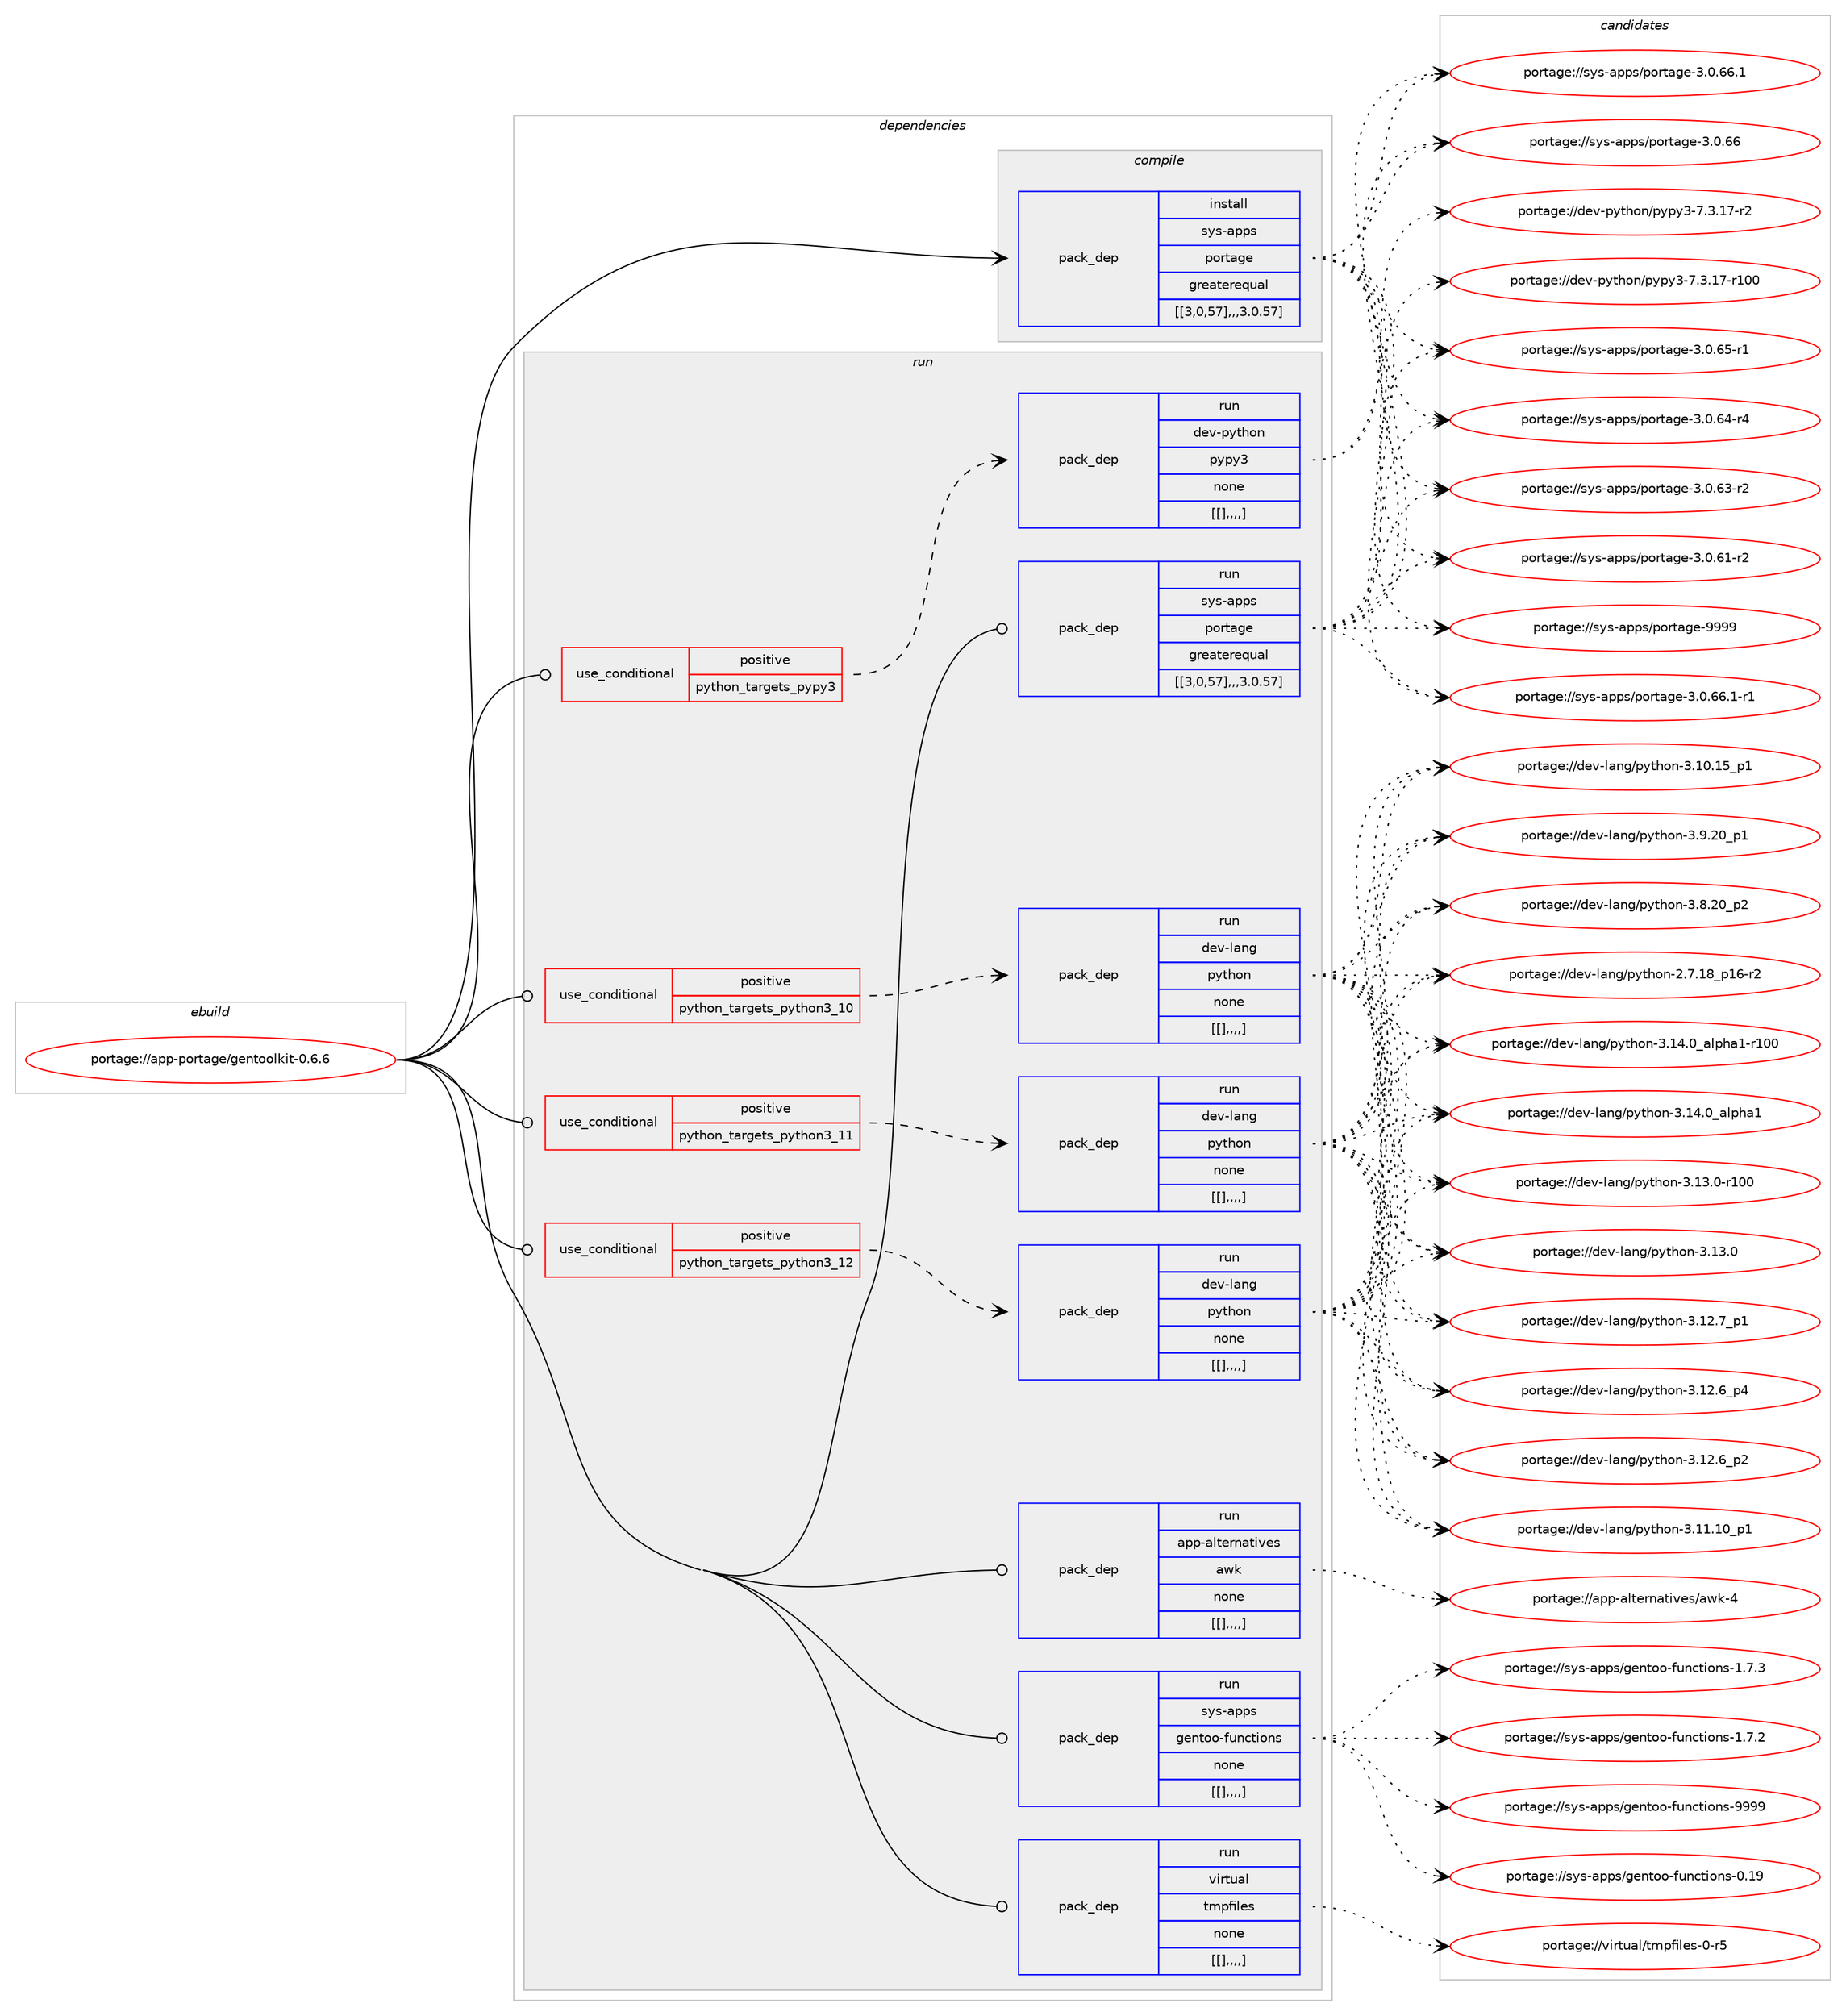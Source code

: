 digraph prolog {

# *************
# Graph options
# *************

newrank=true;
concentrate=true;
compound=true;
graph [rankdir=LR,fontname=Helvetica,fontsize=10,ranksep=1.5];#, ranksep=2.5, nodesep=0.2];
edge  [arrowhead=vee];
node  [fontname=Helvetica,fontsize=10];

# **********
# The ebuild
# **********

subgraph cluster_leftcol {
color=gray;
label=<<i>ebuild</i>>;
id [label="portage://app-portage/gentoolkit-0.6.6", color=red, width=4, href="../app-portage/gentoolkit-0.6.6.svg"];
}

# ****************
# The dependencies
# ****************

subgraph cluster_midcol {
color=gray;
label=<<i>dependencies</i>>;
subgraph cluster_compile {
fillcolor="#eeeeee";
style=filled;
label=<<i>compile</i>>;
subgraph pack37090 {
dependency53073 [label=<<TABLE BORDER="0" CELLBORDER="1" CELLSPACING="0" CELLPADDING="4" WIDTH="220"><TR><TD ROWSPAN="6" CELLPADDING="30">pack_dep</TD></TR><TR><TD WIDTH="110">install</TD></TR><TR><TD>sys-apps</TD></TR><TR><TD>portage</TD></TR><TR><TD>greaterequal</TD></TR><TR><TD>[[3,0,57],,,3.0.57]</TD></TR></TABLE>>, shape=none, color=blue];
}
id:e -> dependency53073:w [weight=20,style="solid",arrowhead="vee"];
}
subgraph cluster_compileandrun {
fillcolor="#eeeeee";
style=filled;
label=<<i>compile and run</i>>;
}
subgraph cluster_run {
fillcolor="#eeeeee";
style=filled;
label=<<i>run</i>>;
subgraph cond15467 {
dependency53120 [label=<<TABLE BORDER="0" CELLBORDER="1" CELLSPACING="0" CELLPADDING="4"><TR><TD ROWSPAN="3" CELLPADDING="10">use_conditional</TD></TR><TR><TD>positive</TD></TR><TR><TD>python_targets_pypy3</TD></TR></TABLE>>, shape=none, color=red];
subgraph pack37136 {
dependency53135 [label=<<TABLE BORDER="0" CELLBORDER="1" CELLSPACING="0" CELLPADDING="4" WIDTH="220"><TR><TD ROWSPAN="6" CELLPADDING="30">pack_dep</TD></TR><TR><TD WIDTH="110">run</TD></TR><TR><TD>dev-python</TD></TR><TR><TD>pypy3</TD></TR><TR><TD>none</TD></TR><TR><TD>[[],,,,]</TD></TR></TABLE>>, shape=none, color=blue];
}
dependency53120:e -> dependency53135:w [weight=20,style="dashed",arrowhead="vee"];
}
id:e -> dependency53120:w [weight=20,style="solid",arrowhead="odot"];
subgraph cond15481 {
dependency53163 [label=<<TABLE BORDER="0" CELLBORDER="1" CELLSPACING="0" CELLPADDING="4"><TR><TD ROWSPAN="3" CELLPADDING="10">use_conditional</TD></TR><TR><TD>positive</TD></TR><TR><TD>python_targets_python3_10</TD></TR></TABLE>>, shape=none, color=red];
subgraph pack37158 {
dependency53167 [label=<<TABLE BORDER="0" CELLBORDER="1" CELLSPACING="0" CELLPADDING="4" WIDTH="220"><TR><TD ROWSPAN="6" CELLPADDING="30">pack_dep</TD></TR><TR><TD WIDTH="110">run</TD></TR><TR><TD>dev-lang</TD></TR><TR><TD>python</TD></TR><TR><TD>none</TD></TR><TR><TD>[[],,,,]</TD></TR></TABLE>>, shape=none, color=blue];
}
dependency53163:e -> dependency53167:w [weight=20,style="dashed",arrowhead="vee"];
}
id:e -> dependency53163:w [weight=20,style="solid",arrowhead="odot"];
subgraph cond15495 {
dependency53209 [label=<<TABLE BORDER="0" CELLBORDER="1" CELLSPACING="0" CELLPADDING="4"><TR><TD ROWSPAN="3" CELLPADDING="10">use_conditional</TD></TR><TR><TD>positive</TD></TR><TR><TD>python_targets_python3_11</TD></TR></TABLE>>, shape=none, color=red];
subgraph pack37199 {
dependency53228 [label=<<TABLE BORDER="0" CELLBORDER="1" CELLSPACING="0" CELLPADDING="4" WIDTH="220"><TR><TD ROWSPAN="6" CELLPADDING="30">pack_dep</TD></TR><TR><TD WIDTH="110">run</TD></TR><TR><TD>dev-lang</TD></TR><TR><TD>python</TD></TR><TR><TD>none</TD></TR><TR><TD>[[],,,,]</TD></TR></TABLE>>, shape=none, color=blue];
}
dependency53209:e -> dependency53228:w [weight=20,style="dashed",arrowhead="vee"];
}
id:e -> dependency53209:w [weight=20,style="solid",arrowhead="odot"];
subgraph cond15504 {
dependency53234 [label=<<TABLE BORDER="0" CELLBORDER="1" CELLSPACING="0" CELLPADDING="4"><TR><TD ROWSPAN="3" CELLPADDING="10">use_conditional</TD></TR><TR><TD>positive</TD></TR><TR><TD>python_targets_python3_12</TD></TR></TABLE>>, shape=none, color=red];
subgraph pack37215 {
dependency53255 [label=<<TABLE BORDER="0" CELLBORDER="1" CELLSPACING="0" CELLPADDING="4" WIDTH="220"><TR><TD ROWSPAN="6" CELLPADDING="30">pack_dep</TD></TR><TR><TD WIDTH="110">run</TD></TR><TR><TD>dev-lang</TD></TR><TR><TD>python</TD></TR><TR><TD>none</TD></TR><TR><TD>[[],,,,]</TD></TR></TABLE>>, shape=none, color=blue];
}
dependency53234:e -> dependency53255:w [weight=20,style="dashed",arrowhead="vee"];
}
id:e -> dependency53234:w [weight=20,style="solid",arrowhead="odot"];
subgraph pack37317 {
dependency53382 [label=<<TABLE BORDER="0" CELLBORDER="1" CELLSPACING="0" CELLPADDING="4" WIDTH="220"><TR><TD ROWSPAN="6" CELLPADDING="30">pack_dep</TD></TR><TR><TD WIDTH="110">run</TD></TR><TR><TD>app-alternatives</TD></TR><TR><TD>awk</TD></TR><TR><TD>none</TD></TR><TR><TD>[[],,,,]</TD></TR></TABLE>>, shape=none, color=blue];
}
id:e -> dependency53382:w [weight=20,style="solid",arrowhead="odot"];
subgraph pack37318 {
dependency53383 [label=<<TABLE BORDER="0" CELLBORDER="1" CELLSPACING="0" CELLPADDING="4" WIDTH="220"><TR><TD ROWSPAN="6" CELLPADDING="30">pack_dep</TD></TR><TR><TD WIDTH="110">run</TD></TR><TR><TD>sys-apps</TD></TR><TR><TD>gentoo-functions</TD></TR><TR><TD>none</TD></TR><TR><TD>[[],,,,]</TD></TR></TABLE>>, shape=none, color=blue];
}
id:e -> dependency53383:w [weight=20,style="solid",arrowhead="odot"];
subgraph pack37319 {
dependency53384 [label=<<TABLE BORDER="0" CELLBORDER="1" CELLSPACING="0" CELLPADDING="4" WIDTH="220"><TR><TD ROWSPAN="6" CELLPADDING="30">pack_dep</TD></TR><TR><TD WIDTH="110">run</TD></TR><TR><TD>sys-apps</TD></TR><TR><TD>portage</TD></TR><TR><TD>greaterequal</TD></TR><TR><TD>[[3,0,57],,,3.0.57]</TD></TR></TABLE>>, shape=none, color=blue];
}
id:e -> dependency53384:w [weight=20,style="solid",arrowhead="odot"];
subgraph pack37320 {
dependency53385 [label=<<TABLE BORDER="0" CELLBORDER="1" CELLSPACING="0" CELLPADDING="4" WIDTH="220"><TR><TD ROWSPAN="6" CELLPADDING="30">pack_dep</TD></TR><TR><TD WIDTH="110">run</TD></TR><TR><TD>virtual</TD></TR><TR><TD>tmpfiles</TD></TR><TR><TD>none</TD></TR><TR><TD>[[],,,,]</TD></TR></TABLE>>, shape=none, color=blue];
}
id:e -> dependency53385:w [weight=20,style="solid",arrowhead="odot"];
}
}

# **************
# The candidates
# **************

subgraph cluster_choices {
rank=same;
color=gray;
label=<<i>candidates</i>>;

subgraph choice35485 {
color=black;
nodesep=1;
choice115121115459711211211547112111114116971031014557575757 [label="portage://sys-apps/portage-9999", color=red, width=4,href="../sys-apps/portage-9999.svg"];
choice115121115459711211211547112111114116971031014551464846545446494511449 [label="portage://sys-apps/portage-3.0.66.1-r1", color=red, width=4,href="../sys-apps/portage-3.0.66.1-r1.svg"];
choice11512111545971121121154711211111411697103101455146484654544649 [label="portage://sys-apps/portage-3.0.66.1", color=red, width=4,href="../sys-apps/portage-3.0.66.1.svg"];
choice1151211154597112112115471121111141169710310145514648465454 [label="portage://sys-apps/portage-3.0.66", color=red, width=4,href="../sys-apps/portage-3.0.66.svg"];
choice11512111545971121121154711211111411697103101455146484654534511449 [label="portage://sys-apps/portage-3.0.65-r1", color=red, width=4,href="../sys-apps/portage-3.0.65-r1.svg"];
choice11512111545971121121154711211111411697103101455146484654524511452 [label="portage://sys-apps/portage-3.0.64-r4", color=red, width=4,href="../sys-apps/portage-3.0.64-r4.svg"];
choice11512111545971121121154711211111411697103101455146484654514511450 [label="portage://sys-apps/portage-3.0.63-r2", color=red, width=4,href="../sys-apps/portage-3.0.63-r2.svg"];
choice11512111545971121121154711211111411697103101455146484654494511450 [label="portage://sys-apps/portage-3.0.61-r2", color=red, width=4,href="../sys-apps/portage-3.0.61-r2.svg"];
dependency53073:e -> choice115121115459711211211547112111114116971031014557575757:w [style=dotted,weight="100"];
dependency53073:e -> choice115121115459711211211547112111114116971031014551464846545446494511449:w [style=dotted,weight="100"];
dependency53073:e -> choice11512111545971121121154711211111411697103101455146484654544649:w [style=dotted,weight="100"];
dependency53073:e -> choice1151211154597112112115471121111141169710310145514648465454:w [style=dotted,weight="100"];
dependency53073:e -> choice11512111545971121121154711211111411697103101455146484654534511449:w [style=dotted,weight="100"];
dependency53073:e -> choice11512111545971121121154711211111411697103101455146484654524511452:w [style=dotted,weight="100"];
dependency53073:e -> choice11512111545971121121154711211111411697103101455146484654514511450:w [style=dotted,weight="100"];
dependency53073:e -> choice11512111545971121121154711211111411697103101455146484654494511450:w [style=dotted,weight="100"];
}
subgraph choice35535 {
color=black;
nodesep=1;
choice100101118451121211161041111104711212111212151455546514649554511450 [label="portage://dev-python/pypy3-7.3.17-r2", color=red, width=4,href="../dev-python/pypy3-7.3.17-r2.svg"];
choice1001011184511212111610411111047112121112121514555465146495545114494848 [label="portage://dev-python/pypy3-7.3.17-r100", color=red, width=4,href="../dev-python/pypy3-7.3.17-r100.svg"];
dependency53135:e -> choice100101118451121211161041111104711212111212151455546514649554511450:w [style=dotted,weight="100"];
dependency53135:e -> choice1001011184511212111610411111047112121112121514555465146495545114494848:w [style=dotted,weight="100"];
}
subgraph choice35536 {
color=black;
nodesep=1;
choice100101118451089711010347112121116104111110455146495246489597108112104974945114494848 [label="portage://dev-lang/python-3.14.0_alpha1-r100", color=red, width=4,href="../dev-lang/python-3.14.0_alpha1-r100.svg"];
choice1001011184510897110103471121211161041111104551464952464895971081121049749 [label="portage://dev-lang/python-3.14.0_alpha1", color=red, width=4,href="../dev-lang/python-3.14.0_alpha1.svg"];
choice1001011184510897110103471121211161041111104551464951464845114494848 [label="portage://dev-lang/python-3.13.0-r100", color=red, width=4,href="../dev-lang/python-3.13.0-r100.svg"];
choice10010111845108971101034711212111610411111045514649514648 [label="portage://dev-lang/python-3.13.0", color=red, width=4,href="../dev-lang/python-3.13.0.svg"];
choice100101118451089711010347112121116104111110455146495046559511249 [label="portage://dev-lang/python-3.12.7_p1", color=red, width=4,href="../dev-lang/python-3.12.7_p1.svg"];
choice100101118451089711010347112121116104111110455146495046549511252 [label="portage://dev-lang/python-3.12.6_p4", color=red, width=4,href="../dev-lang/python-3.12.6_p4.svg"];
choice100101118451089711010347112121116104111110455146495046549511250 [label="portage://dev-lang/python-3.12.6_p2", color=red, width=4,href="../dev-lang/python-3.12.6_p2.svg"];
choice10010111845108971101034711212111610411111045514649494649489511249 [label="portage://dev-lang/python-3.11.10_p1", color=red, width=4,href="../dev-lang/python-3.11.10_p1.svg"];
choice10010111845108971101034711212111610411111045514649484649539511249 [label="portage://dev-lang/python-3.10.15_p1", color=red, width=4,href="../dev-lang/python-3.10.15_p1.svg"];
choice100101118451089711010347112121116104111110455146574650489511249 [label="portage://dev-lang/python-3.9.20_p1", color=red, width=4,href="../dev-lang/python-3.9.20_p1.svg"];
choice100101118451089711010347112121116104111110455146564650489511250 [label="portage://dev-lang/python-3.8.20_p2", color=red, width=4,href="../dev-lang/python-3.8.20_p2.svg"];
choice100101118451089711010347112121116104111110455046554649569511249544511450 [label="portage://dev-lang/python-2.7.18_p16-r2", color=red, width=4,href="../dev-lang/python-2.7.18_p16-r2.svg"];
dependency53167:e -> choice100101118451089711010347112121116104111110455146495246489597108112104974945114494848:w [style=dotted,weight="100"];
dependency53167:e -> choice1001011184510897110103471121211161041111104551464952464895971081121049749:w [style=dotted,weight="100"];
dependency53167:e -> choice1001011184510897110103471121211161041111104551464951464845114494848:w [style=dotted,weight="100"];
dependency53167:e -> choice10010111845108971101034711212111610411111045514649514648:w [style=dotted,weight="100"];
dependency53167:e -> choice100101118451089711010347112121116104111110455146495046559511249:w [style=dotted,weight="100"];
dependency53167:e -> choice100101118451089711010347112121116104111110455146495046549511252:w [style=dotted,weight="100"];
dependency53167:e -> choice100101118451089711010347112121116104111110455146495046549511250:w [style=dotted,weight="100"];
dependency53167:e -> choice10010111845108971101034711212111610411111045514649494649489511249:w [style=dotted,weight="100"];
dependency53167:e -> choice10010111845108971101034711212111610411111045514649484649539511249:w [style=dotted,weight="100"];
dependency53167:e -> choice100101118451089711010347112121116104111110455146574650489511249:w [style=dotted,weight="100"];
dependency53167:e -> choice100101118451089711010347112121116104111110455146564650489511250:w [style=dotted,weight="100"];
dependency53167:e -> choice100101118451089711010347112121116104111110455046554649569511249544511450:w [style=dotted,weight="100"];
}
subgraph choice35640 {
color=black;
nodesep=1;
choice100101118451089711010347112121116104111110455146495246489597108112104974945114494848 [label="portage://dev-lang/python-3.14.0_alpha1-r100", color=red, width=4,href="../dev-lang/python-3.14.0_alpha1-r100.svg"];
choice1001011184510897110103471121211161041111104551464952464895971081121049749 [label="portage://dev-lang/python-3.14.0_alpha1", color=red, width=4,href="../dev-lang/python-3.14.0_alpha1.svg"];
choice1001011184510897110103471121211161041111104551464951464845114494848 [label="portage://dev-lang/python-3.13.0-r100", color=red, width=4,href="../dev-lang/python-3.13.0-r100.svg"];
choice10010111845108971101034711212111610411111045514649514648 [label="portage://dev-lang/python-3.13.0", color=red, width=4,href="../dev-lang/python-3.13.0.svg"];
choice100101118451089711010347112121116104111110455146495046559511249 [label="portage://dev-lang/python-3.12.7_p1", color=red, width=4,href="../dev-lang/python-3.12.7_p1.svg"];
choice100101118451089711010347112121116104111110455146495046549511252 [label="portage://dev-lang/python-3.12.6_p4", color=red, width=4,href="../dev-lang/python-3.12.6_p4.svg"];
choice100101118451089711010347112121116104111110455146495046549511250 [label="portage://dev-lang/python-3.12.6_p2", color=red, width=4,href="../dev-lang/python-3.12.6_p2.svg"];
choice10010111845108971101034711212111610411111045514649494649489511249 [label="portage://dev-lang/python-3.11.10_p1", color=red, width=4,href="../dev-lang/python-3.11.10_p1.svg"];
choice10010111845108971101034711212111610411111045514649484649539511249 [label="portage://dev-lang/python-3.10.15_p1", color=red, width=4,href="../dev-lang/python-3.10.15_p1.svg"];
choice100101118451089711010347112121116104111110455146574650489511249 [label="portage://dev-lang/python-3.9.20_p1", color=red, width=4,href="../dev-lang/python-3.9.20_p1.svg"];
choice100101118451089711010347112121116104111110455146564650489511250 [label="portage://dev-lang/python-3.8.20_p2", color=red, width=4,href="../dev-lang/python-3.8.20_p2.svg"];
choice100101118451089711010347112121116104111110455046554649569511249544511450 [label="portage://dev-lang/python-2.7.18_p16-r2", color=red, width=4,href="../dev-lang/python-2.7.18_p16-r2.svg"];
dependency53228:e -> choice100101118451089711010347112121116104111110455146495246489597108112104974945114494848:w [style=dotted,weight="100"];
dependency53228:e -> choice1001011184510897110103471121211161041111104551464952464895971081121049749:w [style=dotted,weight="100"];
dependency53228:e -> choice1001011184510897110103471121211161041111104551464951464845114494848:w [style=dotted,weight="100"];
dependency53228:e -> choice10010111845108971101034711212111610411111045514649514648:w [style=dotted,weight="100"];
dependency53228:e -> choice100101118451089711010347112121116104111110455146495046559511249:w [style=dotted,weight="100"];
dependency53228:e -> choice100101118451089711010347112121116104111110455146495046549511252:w [style=dotted,weight="100"];
dependency53228:e -> choice100101118451089711010347112121116104111110455146495046549511250:w [style=dotted,weight="100"];
dependency53228:e -> choice10010111845108971101034711212111610411111045514649494649489511249:w [style=dotted,weight="100"];
dependency53228:e -> choice10010111845108971101034711212111610411111045514649484649539511249:w [style=dotted,weight="100"];
dependency53228:e -> choice100101118451089711010347112121116104111110455146574650489511249:w [style=dotted,weight="100"];
dependency53228:e -> choice100101118451089711010347112121116104111110455146564650489511250:w [style=dotted,weight="100"];
dependency53228:e -> choice100101118451089711010347112121116104111110455046554649569511249544511450:w [style=dotted,weight="100"];
}
subgraph choice35685 {
color=black;
nodesep=1;
choice100101118451089711010347112121116104111110455146495246489597108112104974945114494848 [label="portage://dev-lang/python-3.14.0_alpha1-r100", color=red, width=4,href="../dev-lang/python-3.14.0_alpha1-r100.svg"];
choice1001011184510897110103471121211161041111104551464952464895971081121049749 [label="portage://dev-lang/python-3.14.0_alpha1", color=red, width=4,href="../dev-lang/python-3.14.0_alpha1.svg"];
choice1001011184510897110103471121211161041111104551464951464845114494848 [label="portage://dev-lang/python-3.13.0-r100", color=red, width=4,href="../dev-lang/python-3.13.0-r100.svg"];
choice10010111845108971101034711212111610411111045514649514648 [label="portage://dev-lang/python-3.13.0", color=red, width=4,href="../dev-lang/python-3.13.0.svg"];
choice100101118451089711010347112121116104111110455146495046559511249 [label="portage://dev-lang/python-3.12.7_p1", color=red, width=4,href="../dev-lang/python-3.12.7_p1.svg"];
choice100101118451089711010347112121116104111110455146495046549511252 [label="portage://dev-lang/python-3.12.6_p4", color=red, width=4,href="../dev-lang/python-3.12.6_p4.svg"];
choice100101118451089711010347112121116104111110455146495046549511250 [label="portage://dev-lang/python-3.12.6_p2", color=red, width=4,href="../dev-lang/python-3.12.6_p2.svg"];
choice10010111845108971101034711212111610411111045514649494649489511249 [label="portage://dev-lang/python-3.11.10_p1", color=red, width=4,href="../dev-lang/python-3.11.10_p1.svg"];
choice10010111845108971101034711212111610411111045514649484649539511249 [label="portage://dev-lang/python-3.10.15_p1", color=red, width=4,href="../dev-lang/python-3.10.15_p1.svg"];
choice100101118451089711010347112121116104111110455146574650489511249 [label="portage://dev-lang/python-3.9.20_p1", color=red, width=4,href="../dev-lang/python-3.9.20_p1.svg"];
choice100101118451089711010347112121116104111110455146564650489511250 [label="portage://dev-lang/python-3.8.20_p2", color=red, width=4,href="../dev-lang/python-3.8.20_p2.svg"];
choice100101118451089711010347112121116104111110455046554649569511249544511450 [label="portage://dev-lang/python-2.7.18_p16-r2", color=red, width=4,href="../dev-lang/python-2.7.18_p16-r2.svg"];
dependency53255:e -> choice100101118451089711010347112121116104111110455146495246489597108112104974945114494848:w [style=dotted,weight="100"];
dependency53255:e -> choice1001011184510897110103471121211161041111104551464952464895971081121049749:w [style=dotted,weight="100"];
dependency53255:e -> choice1001011184510897110103471121211161041111104551464951464845114494848:w [style=dotted,weight="100"];
dependency53255:e -> choice10010111845108971101034711212111610411111045514649514648:w [style=dotted,weight="100"];
dependency53255:e -> choice100101118451089711010347112121116104111110455146495046559511249:w [style=dotted,weight="100"];
dependency53255:e -> choice100101118451089711010347112121116104111110455146495046549511252:w [style=dotted,weight="100"];
dependency53255:e -> choice100101118451089711010347112121116104111110455146495046549511250:w [style=dotted,weight="100"];
dependency53255:e -> choice10010111845108971101034711212111610411111045514649494649489511249:w [style=dotted,weight="100"];
dependency53255:e -> choice10010111845108971101034711212111610411111045514649484649539511249:w [style=dotted,weight="100"];
dependency53255:e -> choice100101118451089711010347112121116104111110455146574650489511249:w [style=dotted,weight="100"];
dependency53255:e -> choice100101118451089711010347112121116104111110455146564650489511250:w [style=dotted,weight="100"];
dependency53255:e -> choice100101118451089711010347112121116104111110455046554649569511249544511450:w [style=dotted,weight="100"];
}
subgraph choice35806 {
color=black;
nodesep=1;
choice9711211245971081161011141109711610511810111547971191074552 [label="portage://app-alternatives/awk-4", color=red, width=4,href="../app-alternatives/awk-4.svg"];
dependency53382:e -> choice9711211245971081161011141109711610511810111547971191074552:w [style=dotted,weight="100"];
}
subgraph choice35813 {
color=black;
nodesep=1;
choice11512111545971121121154710310111011611111145102117110991161051111101154557575757 [label="portage://sys-apps/gentoo-functions-9999", color=red, width=4,href="../sys-apps/gentoo-functions-9999.svg"];
choice1151211154597112112115471031011101161111114510211711099116105111110115454946554651 [label="portage://sys-apps/gentoo-functions-1.7.3", color=red, width=4,href="../sys-apps/gentoo-functions-1.7.3.svg"];
choice1151211154597112112115471031011101161111114510211711099116105111110115454946554650 [label="portage://sys-apps/gentoo-functions-1.7.2", color=red, width=4,href="../sys-apps/gentoo-functions-1.7.2.svg"];
choice11512111545971121121154710310111011611111145102117110991161051111101154548464957 [label="portage://sys-apps/gentoo-functions-0.19", color=red, width=4,href="../sys-apps/gentoo-functions-0.19.svg"];
dependency53383:e -> choice11512111545971121121154710310111011611111145102117110991161051111101154557575757:w [style=dotted,weight="100"];
dependency53383:e -> choice1151211154597112112115471031011101161111114510211711099116105111110115454946554651:w [style=dotted,weight="100"];
dependency53383:e -> choice1151211154597112112115471031011101161111114510211711099116105111110115454946554650:w [style=dotted,weight="100"];
dependency53383:e -> choice11512111545971121121154710310111011611111145102117110991161051111101154548464957:w [style=dotted,weight="100"];
}
subgraph choice35818 {
color=black;
nodesep=1;
choice115121115459711211211547112111114116971031014557575757 [label="portage://sys-apps/portage-9999", color=red, width=4,href="../sys-apps/portage-9999.svg"];
choice115121115459711211211547112111114116971031014551464846545446494511449 [label="portage://sys-apps/portage-3.0.66.1-r1", color=red, width=4,href="../sys-apps/portage-3.0.66.1-r1.svg"];
choice11512111545971121121154711211111411697103101455146484654544649 [label="portage://sys-apps/portage-3.0.66.1", color=red, width=4,href="../sys-apps/portage-3.0.66.1.svg"];
choice1151211154597112112115471121111141169710310145514648465454 [label="portage://sys-apps/portage-3.0.66", color=red, width=4,href="../sys-apps/portage-3.0.66.svg"];
choice11512111545971121121154711211111411697103101455146484654534511449 [label="portage://sys-apps/portage-3.0.65-r1", color=red, width=4,href="../sys-apps/portage-3.0.65-r1.svg"];
choice11512111545971121121154711211111411697103101455146484654524511452 [label="portage://sys-apps/portage-3.0.64-r4", color=red, width=4,href="../sys-apps/portage-3.0.64-r4.svg"];
choice11512111545971121121154711211111411697103101455146484654514511450 [label="portage://sys-apps/portage-3.0.63-r2", color=red, width=4,href="../sys-apps/portage-3.0.63-r2.svg"];
choice11512111545971121121154711211111411697103101455146484654494511450 [label="portage://sys-apps/portage-3.0.61-r2", color=red, width=4,href="../sys-apps/portage-3.0.61-r2.svg"];
dependency53384:e -> choice115121115459711211211547112111114116971031014557575757:w [style=dotted,weight="100"];
dependency53384:e -> choice115121115459711211211547112111114116971031014551464846545446494511449:w [style=dotted,weight="100"];
dependency53384:e -> choice11512111545971121121154711211111411697103101455146484654544649:w [style=dotted,weight="100"];
dependency53384:e -> choice1151211154597112112115471121111141169710310145514648465454:w [style=dotted,weight="100"];
dependency53384:e -> choice11512111545971121121154711211111411697103101455146484654534511449:w [style=dotted,weight="100"];
dependency53384:e -> choice11512111545971121121154711211111411697103101455146484654524511452:w [style=dotted,weight="100"];
dependency53384:e -> choice11512111545971121121154711211111411697103101455146484654514511450:w [style=dotted,weight="100"];
dependency53384:e -> choice11512111545971121121154711211111411697103101455146484654494511450:w [style=dotted,weight="100"];
}
subgraph choice35866 {
color=black;
nodesep=1;
choice118105114116117971084711610911210210510810111545484511453 [label="portage://virtual/tmpfiles-0-r5", color=red, width=4,href="../virtual/tmpfiles-0-r5.svg"];
dependency53385:e -> choice118105114116117971084711610911210210510810111545484511453:w [style=dotted,weight="100"];
}
}

}
